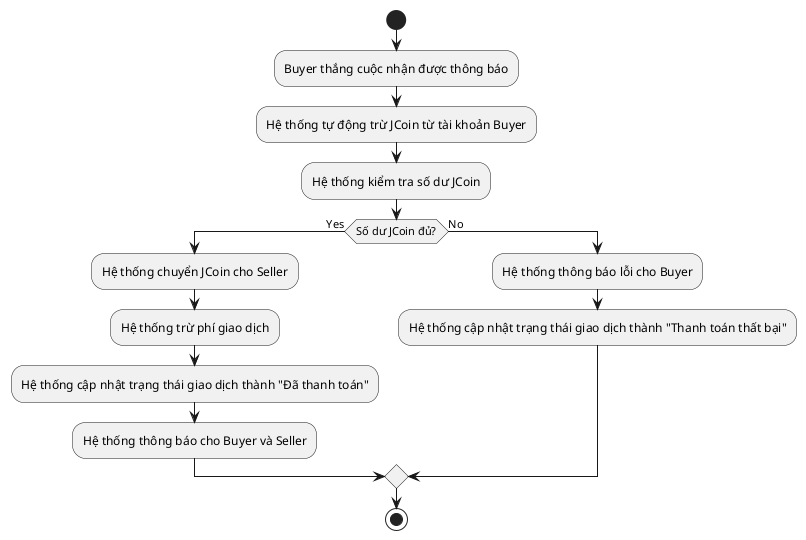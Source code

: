 @startuml   
start
:Buyer thắng cuộc nhận được thông báo;
:Hệ thống tự động trừ JCoin từ tài khoản Buyer;
:Hệ thống kiểm tra số dư JCoin;
if (Số dư JCoin đủ?) then (Yes)
  :Hệ thống chuyển JCoin cho Seller;
  :Hệ thống trừ phí giao dịch;
  :Hệ thống cập nhật trạng thái giao dịch thành "Đã thanh toán";
  :Hệ thống thông báo cho Buyer và Seller;
else (No)
  :Hệ thống thông báo lỗi cho Buyer;
  :Hệ thống cập nhật trạng thái giao dịch thành "Thanh toán thất bại";
endif
stop
@enduml 
